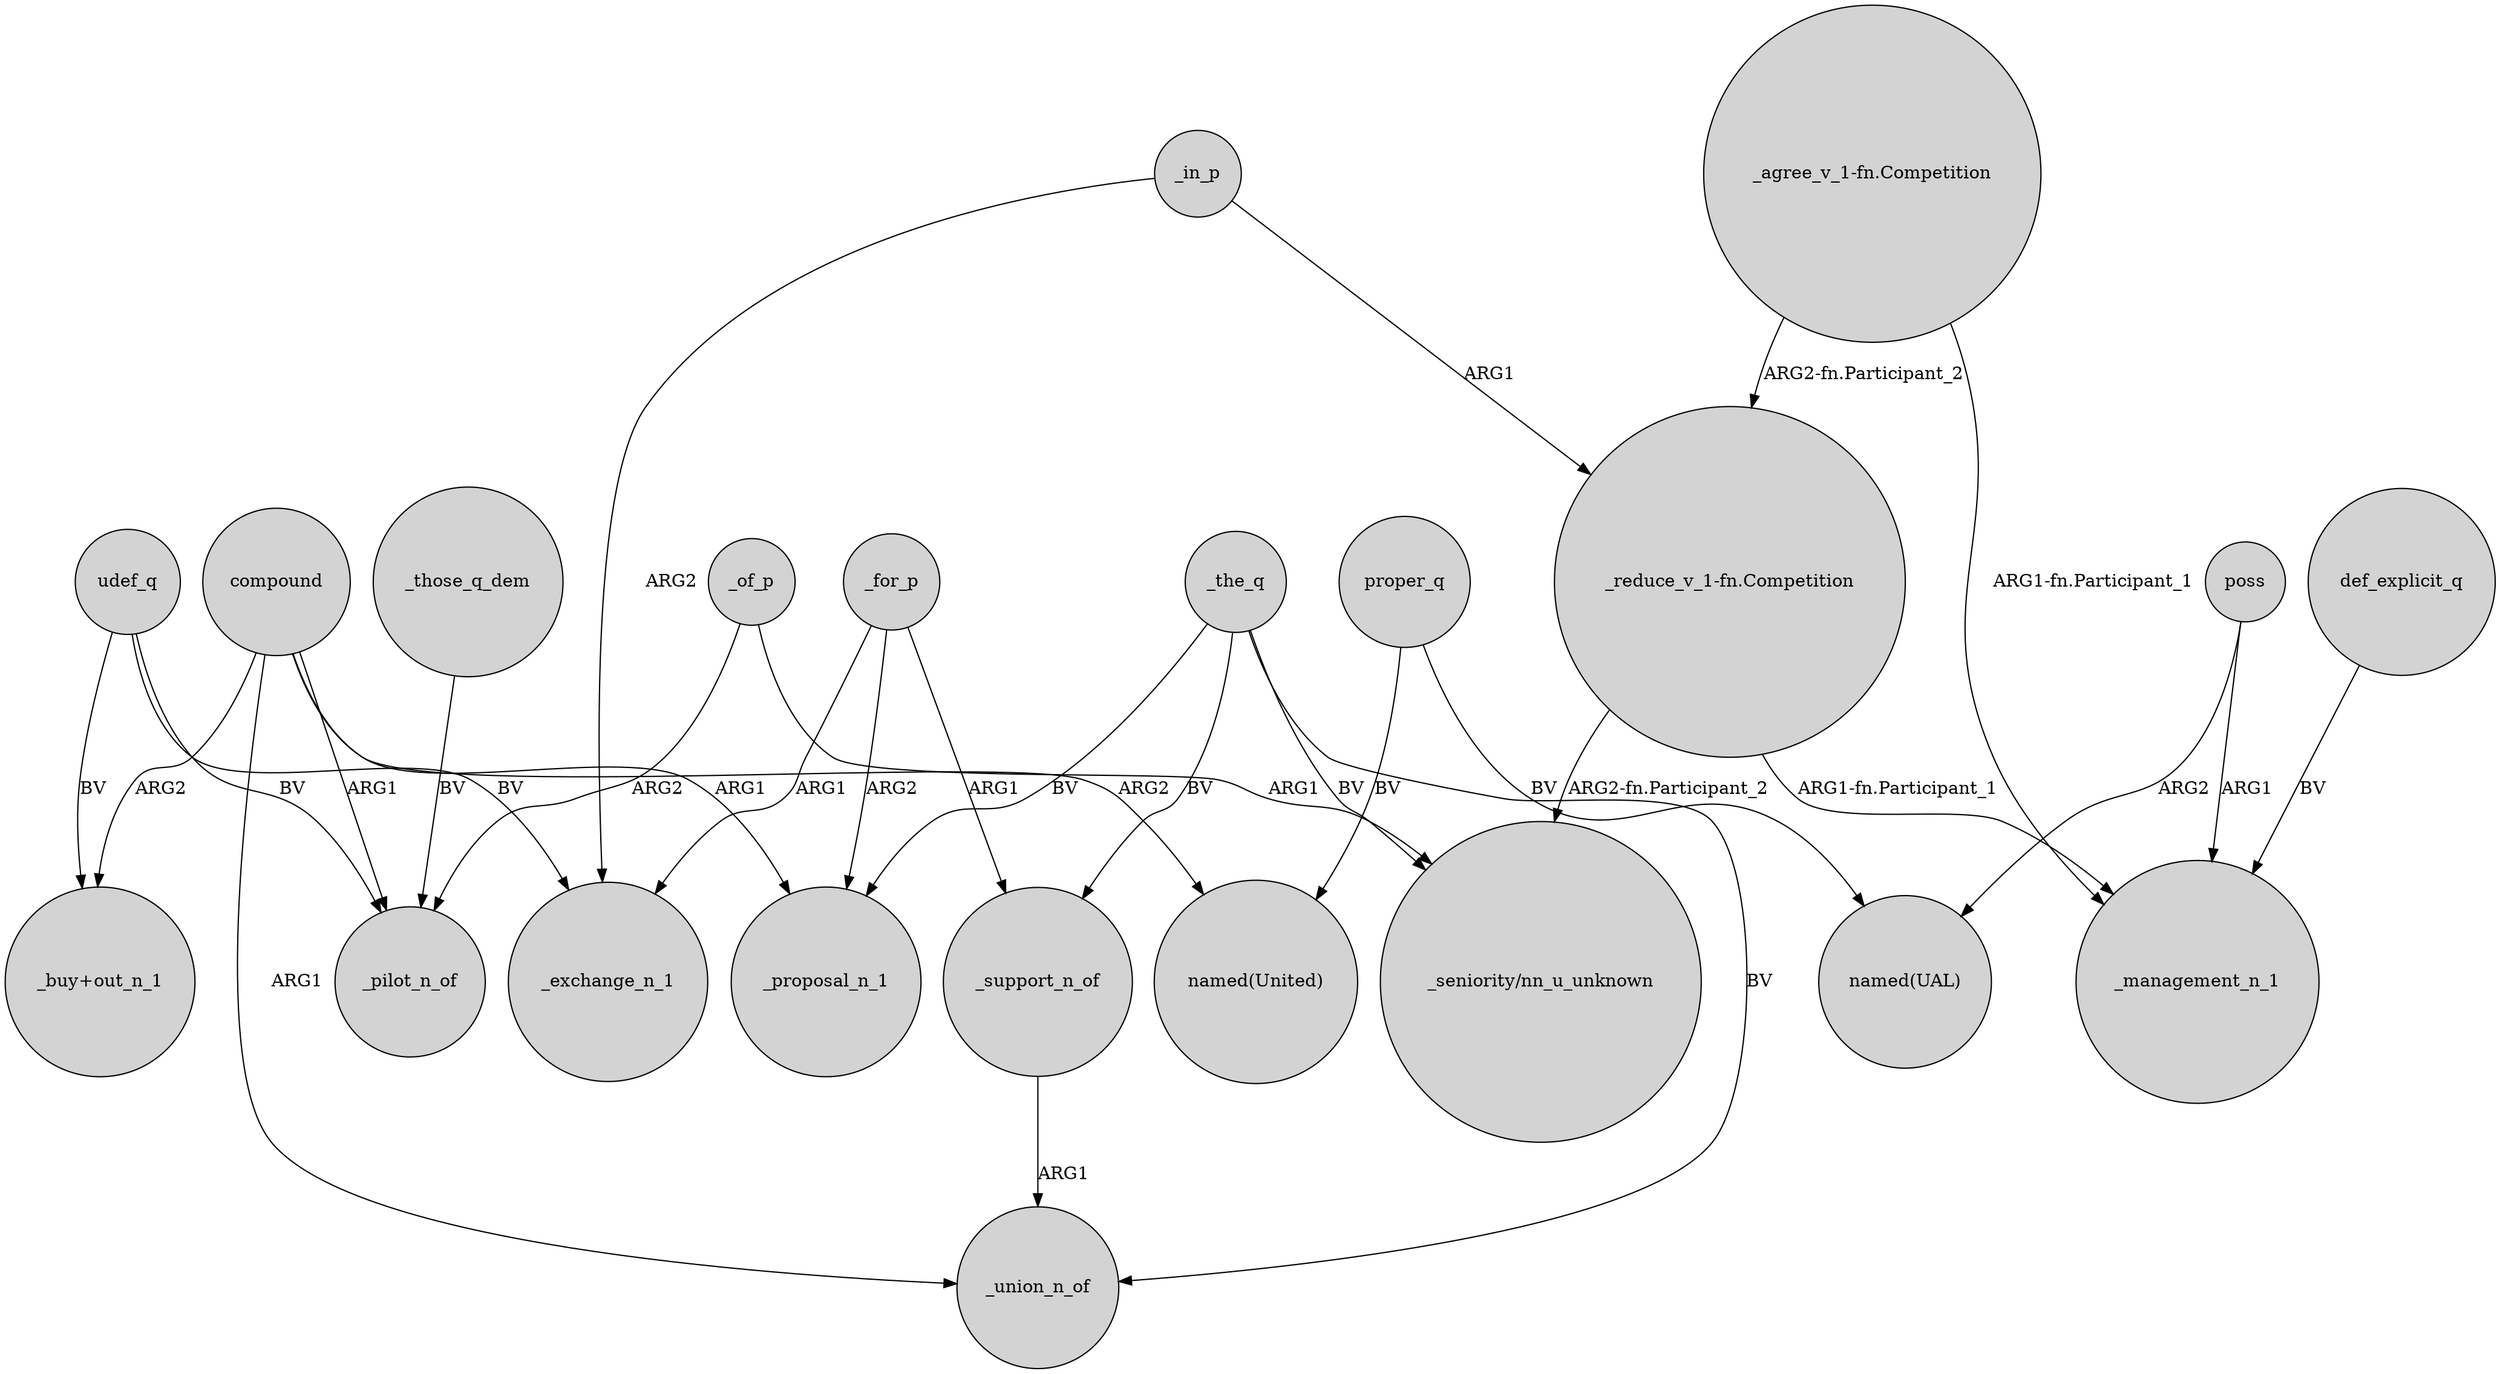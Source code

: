 digraph {
	node [shape=circle style=filled]
	_those_q_dem -> _pilot_n_of [label=BV]
	compound -> _pilot_n_of [label=ARG1]
	compound -> _proposal_n_1 [label=ARG1]
	compound -> "named(United)" [label=ARG2]
	compound -> _union_n_of [label=ARG1]
	_in_p -> "_reduce_v_1-fn.Competition" [label=ARG1]
	udef_q -> _exchange_n_1 [label=BV]
	_of_p -> _pilot_n_of [label=ARG2]
	_for_p -> _proposal_n_1 [label=ARG2]
	_the_q -> _proposal_n_1 [label=BV]
	udef_q -> "_buy+out_n_1" [label=BV]
	poss -> "named(UAL)" [label=ARG2]
	udef_q -> _pilot_n_of [label=BV]
	proper_q -> "named(UAL)" [label=BV]
	"_agree_v_1-fn.Competition" -> _management_n_1 [label="ARG1-fn.Participant_1"]
	"_reduce_v_1-fn.Competition" -> _management_n_1 [label="ARG1-fn.Participant_1"]
	_for_p -> _support_n_of [label=ARG1]
	_in_p -> _exchange_n_1 [label=ARG2]
	_the_q -> _support_n_of [label=BV]
	def_explicit_q -> _management_n_1 [label=BV]
	_of_p -> "_seniority/nn_u_unknown" [label=ARG1]
	_the_q -> _union_n_of [label=BV]
	proper_q -> "named(United)" [label=BV]
	"_agree_v_1-fn.Competition" -> "_reduce_v_1-fn.Competition" [label="ARG2-fn.Participant_2"]
	"_reduce_v_1-fn.Competition" -> "_seniority/nn_u_unknown" [label="ARG2-fn.Participant_2"]
	compound -> "_buy+out_n_1" [label=ARG2]
	_for_p -> _exchange_n_1 [label=ARG1]
	_support_n_of -> _union_n_of [label=ARG1]
	poss -> _management_n_1 [label=ARG1]
	_the_q -> "_seniority/nn_u_unknown" [label=BV]
}
